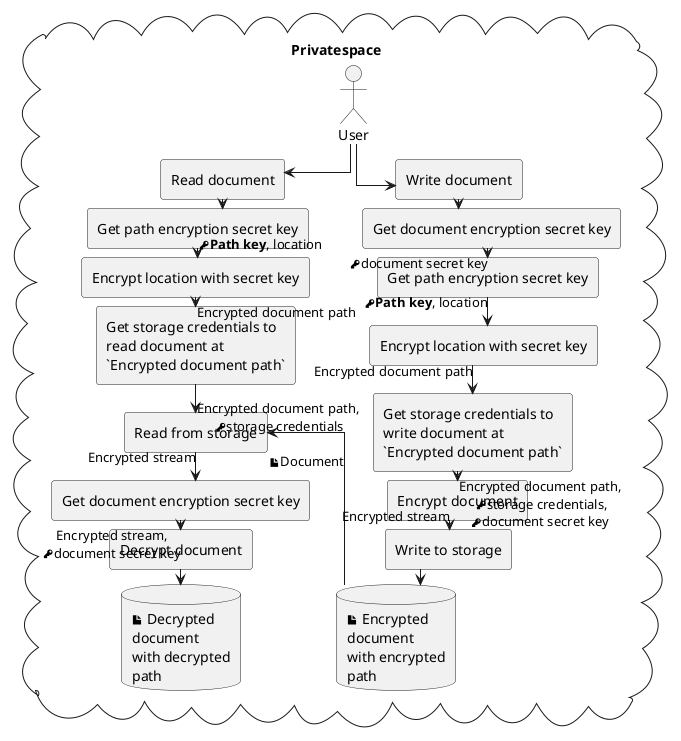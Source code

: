 @startuml

skinparam ranksep 10
skinparam linetype ortho

cloud "Privatespace" {
actor User as u

together {
rectangle "Read document" as r.rl
rectangle "Get path encryption secret key" as r.gpe
rectangle "Encrypt location with secret key" as r.elw
rectangle "Get storage credentials to\nread document at\n`Encrypted document path`" as r.gc
rectangle "Read from storage" as r.rfs
rectangle "Get document encryption secret key" as r.gde
rectangle "Decrypt document" as r.dd
}

together {
rectangle "Write document" as w.wl
rectangle "Get document encryption secret key" as w.gde
rectangle "Get path encryption secret key" as w.gpe
rectangle "Encrypt location with secret key" as w.elw
rectangle "Get storage credentials to\nwrite document at\n`Encrypted document path`" as w.gc
rectangle "Encrypt document" as w.dd
rectangle "Write to storage" as w.wfs
}

database "<&file> Encrypted\ndocument\nwith encrypted\npath" as ed
database "<&file> Decrypted\ndocument\nwith decrypted\npath" as dd

u --> r.rl
r.rl --> r.gpe
r.gpe --> r.elw : **<&key>Path key**, location
r.elw --> r.gc : Encrypted document path
r.gc --> r.rfs : Encrypted document path,\n <&key>storage credentials
r.rfs <-- ed : <&file>Document
r.rfs --> r.gde : Encrypted stream
r.gde --> r.dd : Encrypted stream,\n<&key>document secret key
r.dd --> dd

u --> w.wl
w.wl --> w.gde
w.gde --> w.gpe : <&key>document secret key
w.gpe --> w.elw : **<&key>Path key**, location
w.elw --> w.gc : Encrypted document path
w.gc --> w.dd : Encrypted document path,\n <&key>storage credentials,\n<&key>document secret key
w.dd --> w.wfs : Encrypted stream
w.wfs --> ed
}

@enduml
